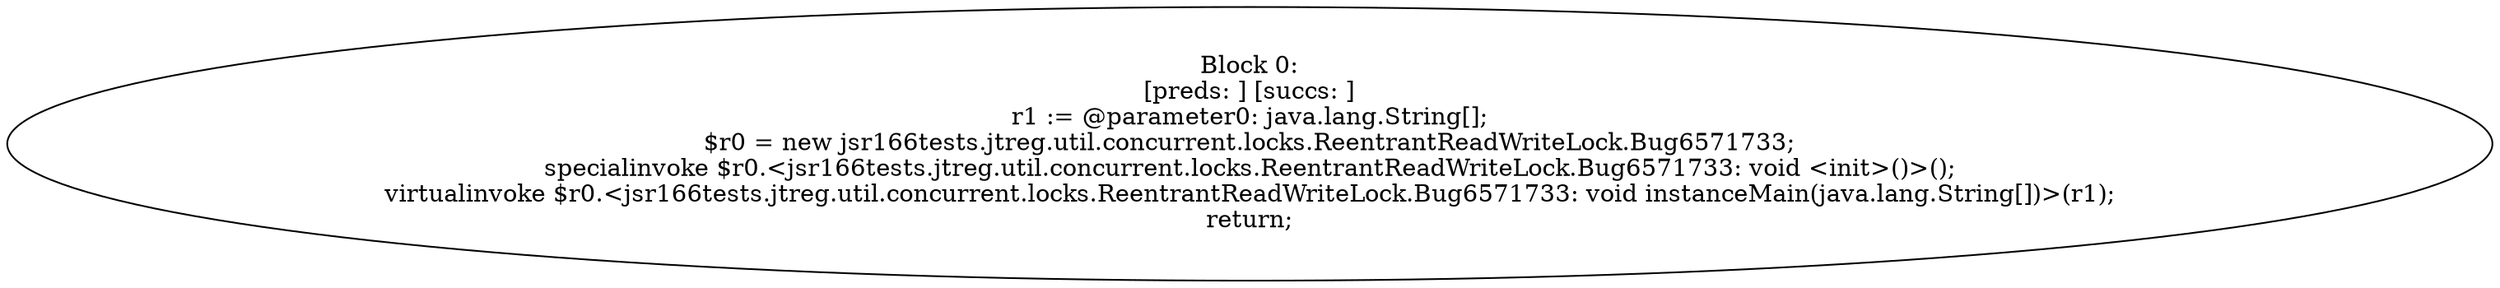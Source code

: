 digraph "unitGraph" {
    "Block 0:
[preds: ] [succs: ]
r1 := @parameter0: java.lang.String[];
$r0 = new jsr166tests.jtreg.util.concurrent.locks.ReentrantReadWriteLock.Bug6571733;
specialinvoke $r0.<jsr166tests.jtreg.util.concurrent.locks.ReentrantReadWriteLock.Bug6571733: void <init>()>();
virtualinvoke $r0.<jsr166tests.jtreg.util.concurrent.locks.ReentrantReadWriteLock.Bug6571733: void instanceMain(java.lang.String[])>(r1);
return;
"
}
